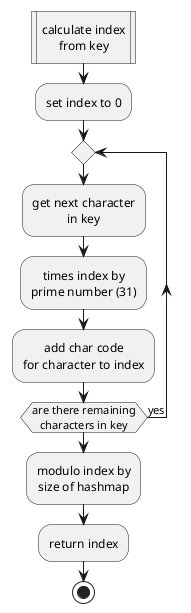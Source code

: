 @startuml
skinparam defaultTextAlignment center

:calculate index
from key|

:set index to 0;

repeat
  :get next character
  in key;

  :times index by
  prime number (31);

  :add char code
  for character to index;
repeat while(are there remaining\ncharacters in key) is (yes)

:modulo index by
size of hashmap;

:return index;

stop

@enduml
